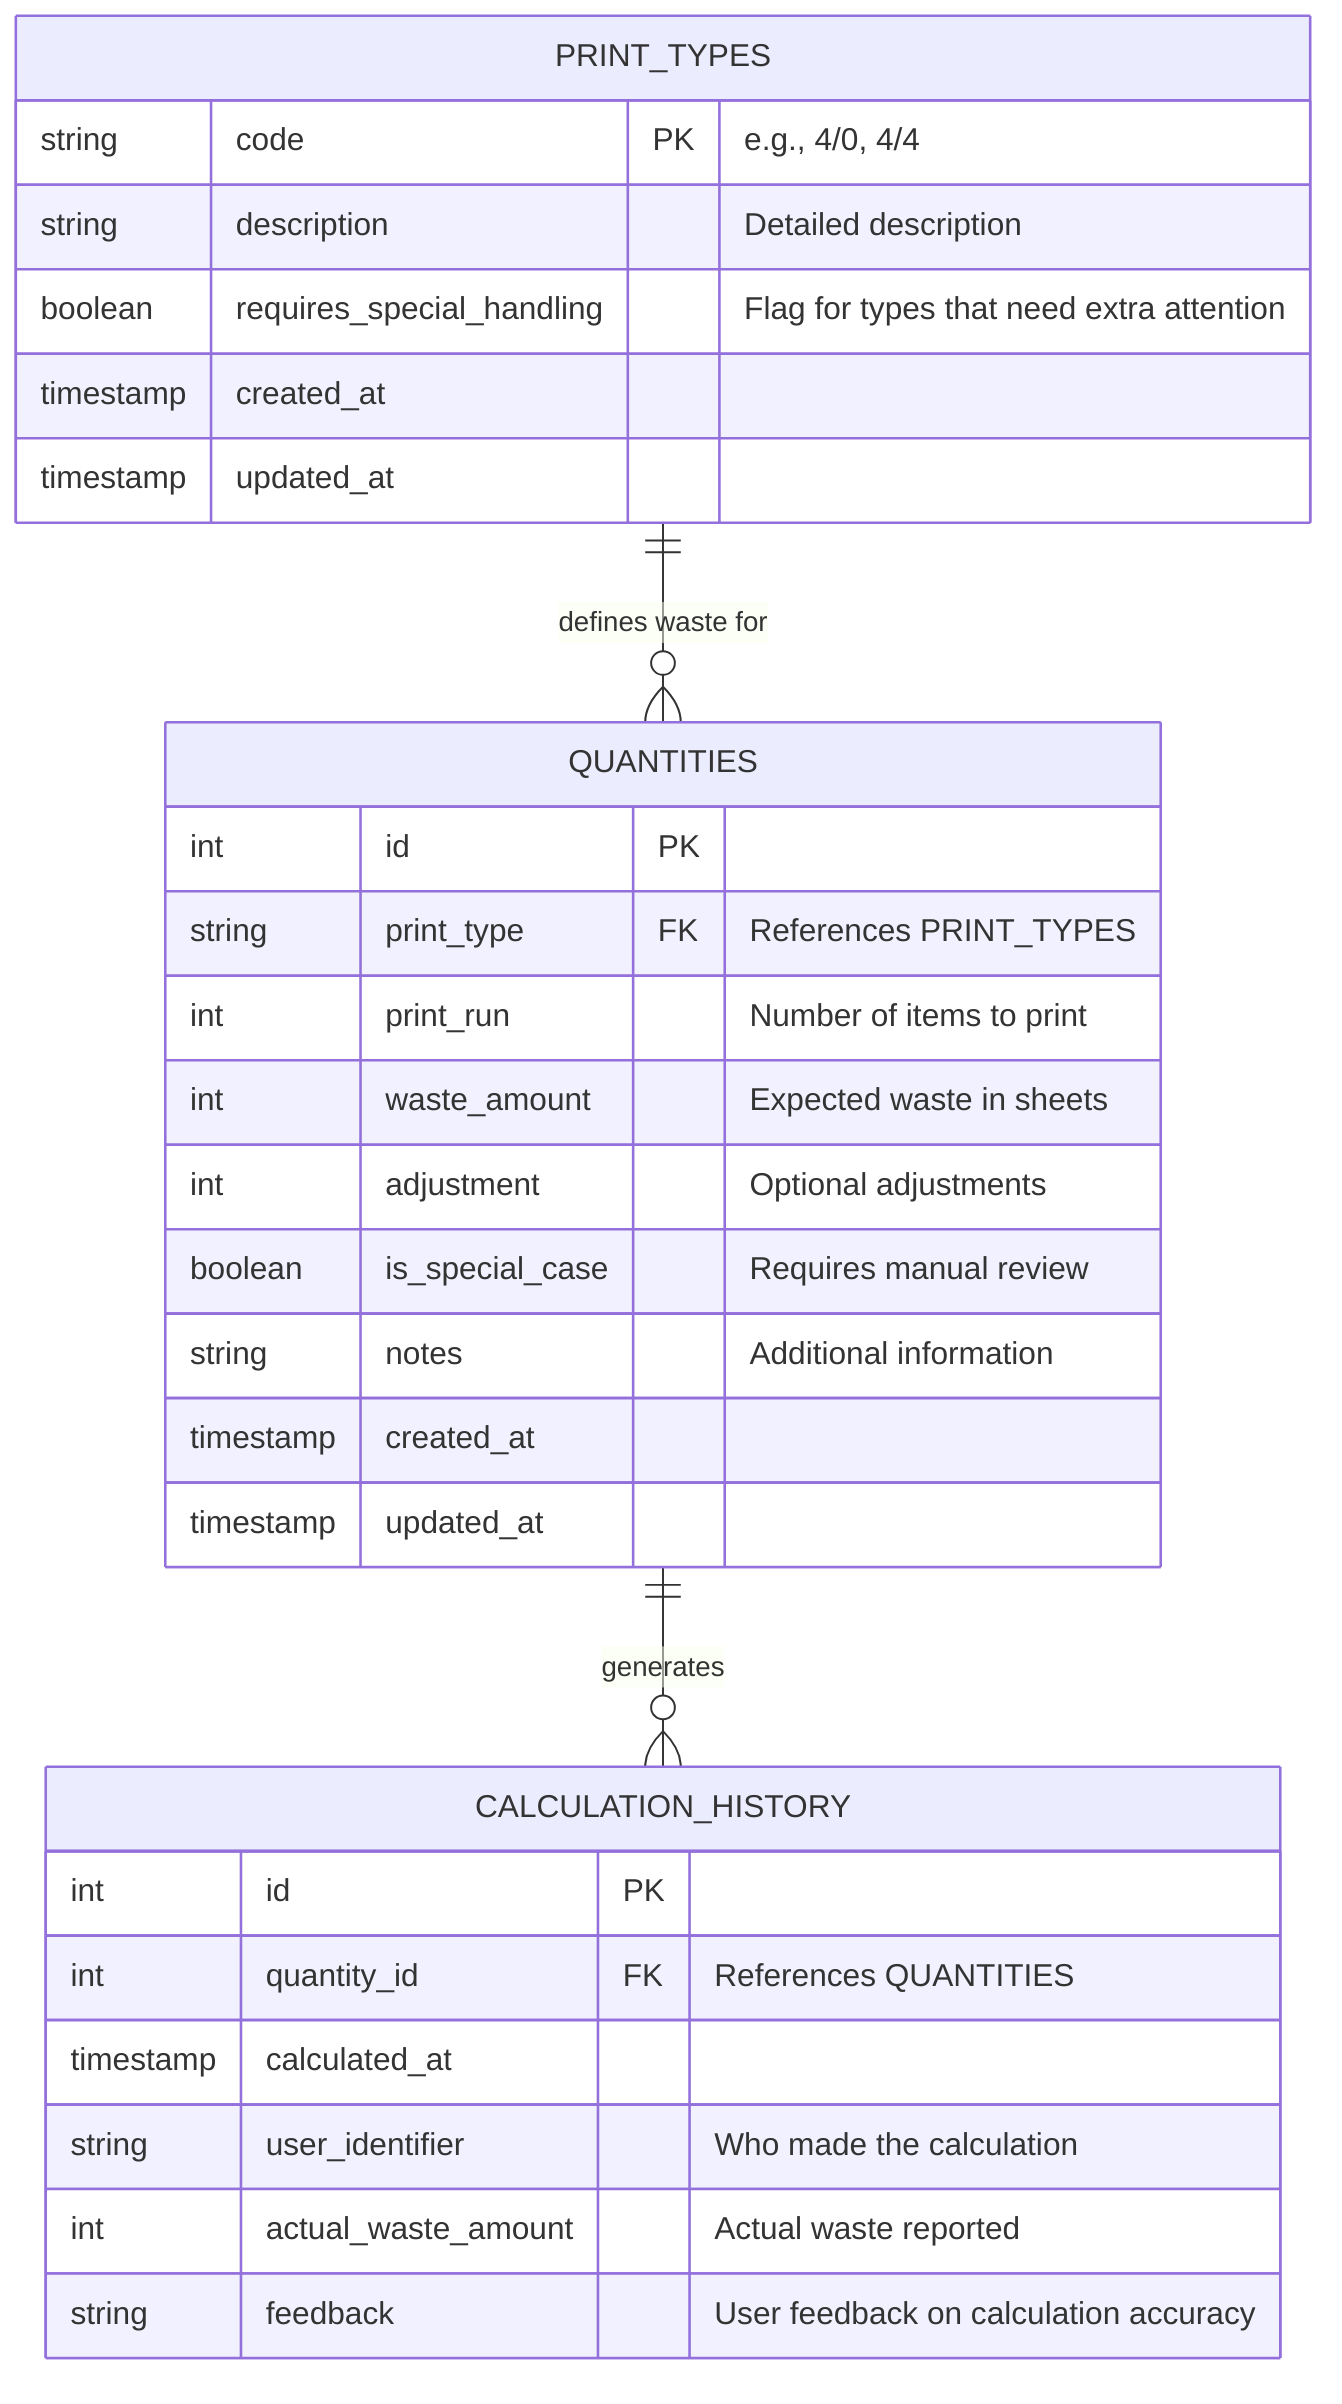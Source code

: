 erDiagram
    PRINT_TYPES {
        string code PK "e.g., 4/0, 4/4"
        string description "Detailed description"
        boolean requires_special_handling "Flag for types that need extra attention"
        timestamp created_at
        timestamp updated_at
    }
    
    QUANTITIES {
        int id PK
        string print_type FK "References PRINT_TYPES"
        int print_run "Number of items to print"
        int waste_amount "Expected waste in sheets"
        int adjustment "Optional adjustments"
        boolean is_special_case "Requires manual review"
        string notes "Additional information"
        timestamp created_at
        timestamp updated_at
    }
    
    CALCULATION_HISTORY {
        int id PK
        int quantity_id FK "References QUANTITIES"
        timestamp calculated_at
        string user_identifier "Who made the calculation"
        int actual_waste_amount "Actual waste reported"
        string feedback "User feedback on calculation accuracy"
    }
    
    PRINT_TYPES ||--o{ QUANTITIES : "defines waste for"
    QUANTITIES ||--o{ CALCULATION_HISTORY : "generates"